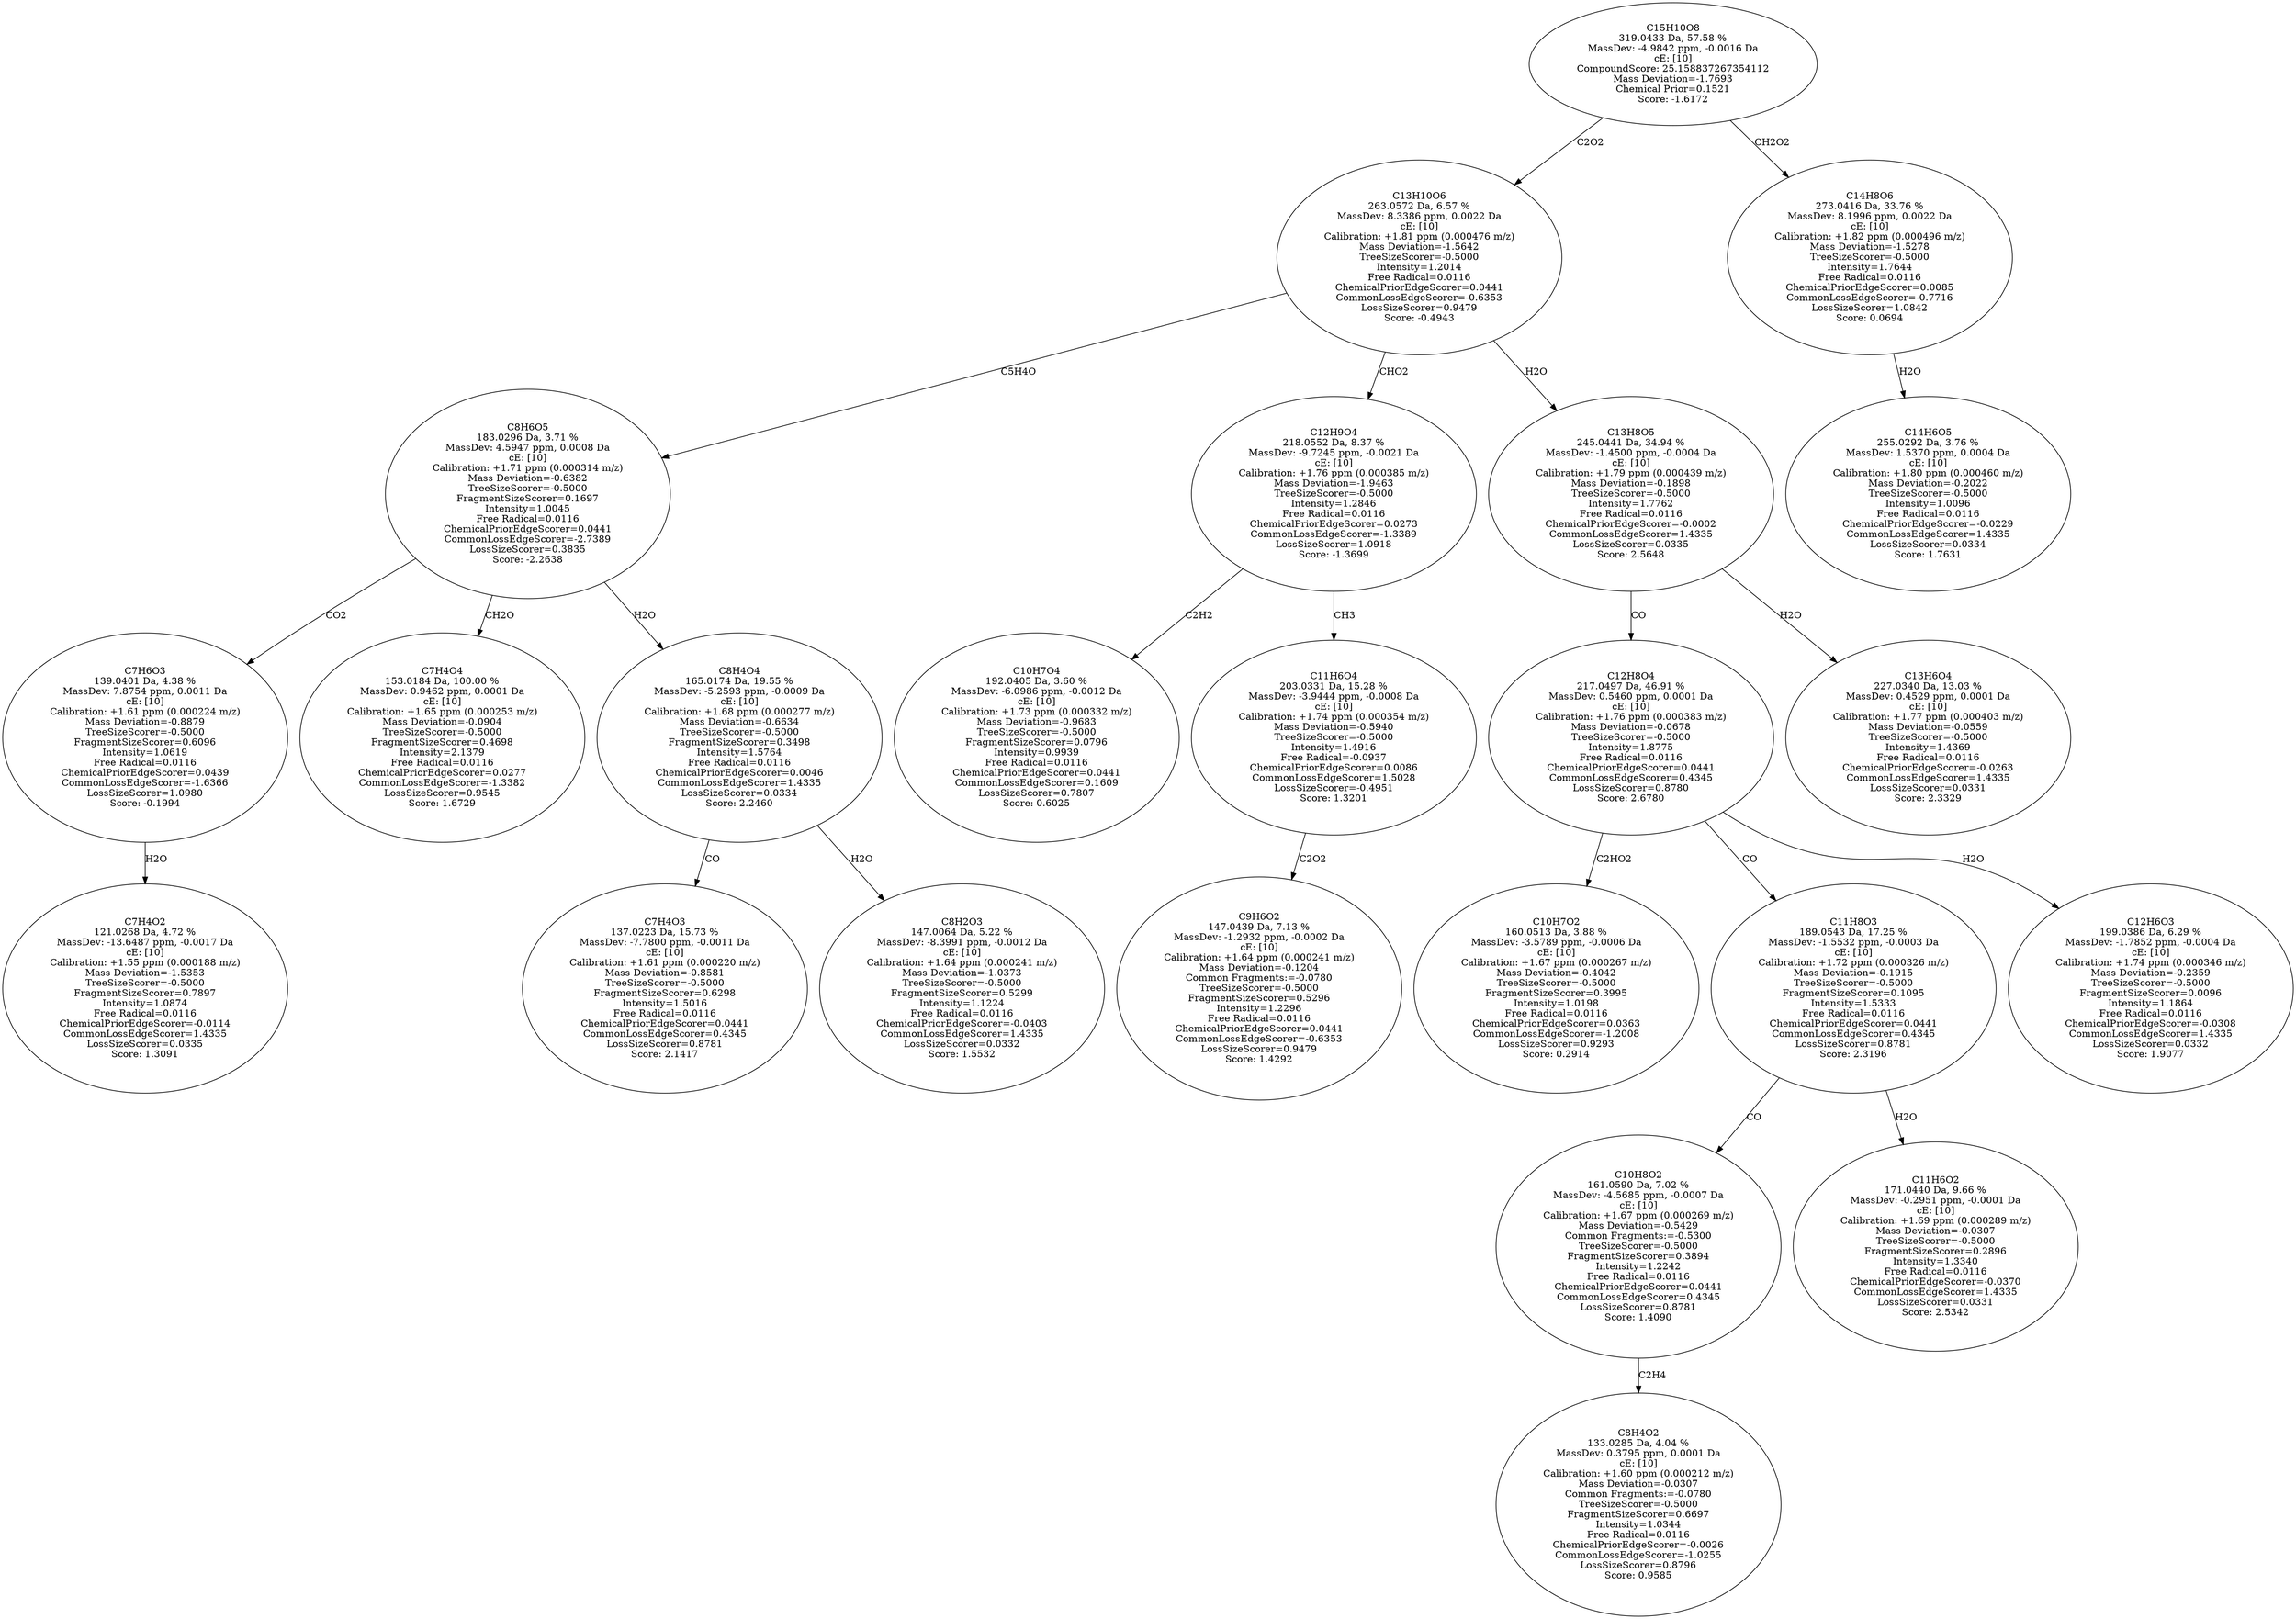 strict digraph {
v1 [label="C7H4O2\n121.0268 Da, 4.72 %\nMassDev: -13.6487 ppm, -0.0017 Da\ncE: [10]\nCalibration: +1.55 ppm (0.000188 m/z)\nMass Deviation=-1.5353\nTreeSizeScorer=-0.5000\nFragmentSizeScorer=0.7897\nIntensity=1.0874\nFree Radical=0.0116\nChemicalPriorEdgeScorer=-0.0114\nCommonLossEdgeScorer=1.4335\nLossSizeScorer=0.0335\nScore: 1.3091"];
v2 [label="C7H6O3\n139.0401 Da, 4.38 %\nMassDev: 7.8754 ppm, 0.0011 Da\ncE: [10]\nCalibration: +1.61 ppm (0.000224 m/z)\nMass Deviation=-0.8879\nTreeSizeScorer=-0.5000\nFragmentSizeScorer=0.6096\nIntensity=1.0619\nFree Radical=0.0116\nChemicalPriorEdgeScorer=0.0439\nCommonLossEdgeScorer=-1.6366\nLossSizeScorer=1.0980\nScore: -0.1994"];
v3 [label="C7H4O4\n153.0184 Da, 100.00 %\nMassDev: 0.9462 ppm, 0.0001 Da\ncE: [10]\nCalibration: +1.65 ppm (0.000253 m/z)\nMass Deviation=-0.0904\nTreeSizeScorer=-0.5000\nFragmentSizeScorer=0.4698\nIntensity=2.1379\nFree Radical=0.0116\nChemicalPriorEdgeScorer=0.0277\nCommonLossEdgeScorer=-1.3382\nLossSizeScorer=0.9545\nScore: 1.6729"];
v4 [label="C7H4O3\n137.0223 Da, 15.73 %\nMassDev: -7.7800 ppm, -0.0011 Da\ncE: [10]\nCalibration: +1.61 ppm (0.000220 m/z)\nMass Deviation=-0.8581\nTreeSizeScorer=-0.5000\nFragmentSizeScorer=0.6298\nIntensity=1.5016\nFree Radical=0.0116\nChemicalPriorEdgeScorer=0.0441\nCommonLossEdgeScorer=0.4345\nLossSizeScorer=0.8781\nScore: 2.1417"];
v5 [label="C8H2O3\n147.0064 Da, 5.22 %\nMassDev: -8.3991 ppm, -0.0012 Da\ncE: [10]\nCalibration: +1.64 ppm (0.000241 m/z)\nMass Deviation=-1.0373\nTreeSizeScorer=-0.5000\nFragmentSizeScorer=0.5299\nIntensity=1.1224\nFree Radical=0.0116\nChemicalPriorEdgeScorer=-0.0403\nCommonLossEdgeScorer=1.4335\nLossSizeScorer=0.0332\nScore: 1.5532"];
v6 [label="C8H4O4\n165.0174 Da, 19.55 %\nMassDev: -5.2593 ppm, -0.0009 Da\ncE: [10]\nCalibration: +1.68 ppm (0.000277 m/z)\nMass Deviation=-0.6634\nTreeSizeScorer=-0.5000\nFragmentSizeScorer=0.3498\nIntensity=1.5764\nFree Radical=0.0116\nChemicalPriorEdgeScorer=0.0046\nCommonLossEdgeScorer=1.4335\nLossSizeScorer=0.0334\nScore: 2.2460"];
v7 [label="C8H6O5\n183.0296 Da, 3.71 %\nMassDev: 4.5947 ppm, 0.0008 Da\ncE: [10]\nCalibration: +1.71 ppm (0.000314 m/z)\nMass Deviation=-0.6382\nTreeSizeScorer=-0.5000\nFragmentSizeScorer=0.1697\nIntensity=1.0045\nFree Radical=0.0116\nChemicalPriorEdgeScorer=0.0441\nCommonLossEdgeScorer=-2.7389\nLossSizeScorer=0.3835\nScore: -2.2638"];
v8 [label="C10H7O4\n192.0405 Da, 3.60 %\nMassDev: -6.0986 ppm, -0.0012 Da\ncE: [10]\nCalibration: +1.73 ppm (0.000332 m/z)\nMass Deviation=-0.9683\nTreeSizeScorer=-0.5000\nFragmentSizeScorer=0.0796\nIntensity=0.9939\nFree Radical=0.0116\nChemicalPriorEdgeScorer=0.0441\nCommonLossEdgeScorer=0.1609\nLossSizeScorer=0.7807\nScore: 0.6025"];
v9 [label="C9H6O2\n147.0439 Da, 7.13 %\nMassDev: -1.2932 ppm, -0.0002 Da\ncE: [10]\nCalibration: +1.64 ppm (0.000241 m/z)\nMass Deviation=-0.1204\nCommon Fragments:=-0.0780\nTreeSizeScorer=-0.5000\nFragmentSizeScorer=0.5296\nIntensity=1.2296\nFree Radical=0.0116\nChemicalPriorEdgeScorer=0.0441\nCommonLossEdgeScorer=-0.6353\nLossSizeScorer=0.9479\nScore: 1.4292"];
v10 [label="C11H6O4\n203.0331 Da, 15.28 %\nMassDev: -3.9444 ppm, -0.0008 Da\ncE: [10]\nCalibration: +1.74 ppm (0.000354 m/z)\nMass Deviation=-0.5940\nTreeSizeScorer=-0.5000\nIntensity=1.4916\nFree Radical=-0.0937\nChemicalPriorEdgeScorer=0.0086\nCommonLossEdgeScorer=1.5028\nLossSizeScorer=-0.4951\nScore: 1.3201"];
v11 [label="C12H9O4\n218.0552 Da, 8.37 %\nMassDev: -9.7245 ppm, -0.0021 Da\ncE: [10]\nCalibration: +1.76 ppm (0.000385 m/z)\nMass Deviation=-1.9463\nTreeSizeScorer=-0.5000\nIntensity=1.2846\nFree Radical=0.0116\nChemicalPriorEdgeScorer=0.0273\nCommonLossEdgeScorer=-1.3389\nLossSizeScorer=1.0918\nScore: -1.3699"];
v12 [label="C10H7O2\n160.0513 Da, 3.88 %\nMassDev: -3.5789 ppm, -0.0006 Da\ncE: [10]\nCalibration: +1.67 ppm (0.000267 m/z)\nMass Deviation=-0.4042\nTreeSizeScorer=-0.5000\nFragmentSizeScorer=0.3995\nIntensity=1.0198\nFree Radical=0.0116\nChemicalPriorEdgeScorer=0.0363\nCommonLossEdgeScorer=-1.2008\nLossSizeScorer=0.9293\nScore: 0.2914"];
v13 [label="C8H4O2\n133.0285 Da, 4.04 %\nMassDev: 0.3795 ppm, 0.0001 Da\ncE: [10]\nCalibration: +1.60 ppm (0.000212 m/z)\nMass Deviation=-0.0307\nCommon Fragments:=-0.0780\nTreeSizeScorer=-0.5000\nFragmentSizeScorer=0.6697\nIntensity=1.0344\nFree Radical=0.0116\nChemicalPriorEdgeScorer=-0.0026\nCommonLossEdgeScorer=-1.0255\nLossSizeScorer=0.8796\nScore: 0.9585"];
v14 [label="C10H8O2\n161.0590 Da, 7.02 %\nMassDev: -4.5685 ppm, -0.0007 Da\ncE: [10]\nCalibration: +1.67 ppm (0.000269 m/z)\nMass Deviation=-0.5429\nCommon Fragments:=-0.5300\nTreeSizeScorer=-0.5000\nFragmentSizeScorer=0.3894\nIntensity=1.2242\nFree Radical=0.0116\nChemicalPriorEdgeScorer=0.0441\nCommonLossEdgeScorer=0.4345\nLossSizeScorer=0.8781\nScore: 1.4090"];
v15 [label="C11H6O2\n171.0440 Da, 9.66 %\nMassDev: -0.2951 ppm, -0.0001 Da\ncE: [10]\nCalibration: +1.69 ppm (0.000289 m/z)\nMass Deviation=-0.0307\nTreeSizeScorer=-0.5000\nFragmentSizeScorer=0.2896\nIntensity=1.3340\nFree Radical=0.0116\nChemicalPriorEdgeScorer=-0.0370\nCommonLossEdgeScorer=1.4335\nLossSizeScorer=0.0331\nScore: 2.5342"];
v16 [label="C11H8O3\n189.0543 Da, 17.25 %\nMassDev: -1.5532 ppm, -0.0003 Da\ncE: [10]\nCalibration: +1.72 ppm (0.000326 m/z)\nMass Deviation=-0.1915\nTreeSizeScorer=-0.5000\nFragmentSizeScorer=0.1095\nIntensity=1.5333\nFree Radical=0.0116\nChemicalPriorEdgeScorer=0.0441\nCommonLossEdgeScorer=0.4345\nLossSizeScorer=0.8781\nScore: 2.3196"];
v17 [label="C12H6O3\n199.0386 Da, 6.29 %\nMassDev: -1.7852 ppm, -0.0004 Da\ncE: [10]\nCalibration: +1.74 ppm (0.000346 m/z)\nMass Deviation=-0.2359\nTreeSizeScorer=-0.5000\nFragmentSizeScorer=0.0096\nIntensity=1.1864\nFree Radical=0.0116\nChemicalPriorEdgeScorer=-0.0308\nCommonLossEdgeScorer=1.4335\nLossSizeScorer=0.0332\nScore: 1.9077"];
v18 [label="C12H8O4\n217.0497 Da, 46.91 %\nMassDev: 0.5460 ppm, 0.0001 Da\ncE: [10]\nCalibration: +1.76 ppm (0.000383 m/z)\nMass Deviation=-0.0678\nTreeSizeScorer=-0.5000\nIntensity=1.8775\nFree Radical=0.0116\nChemicalPriorEdgeScorer=0.0441\nCommonLossEdgeScorer=0.4345\nLossSizeScorer=0.8780\nScore: 2.6780"];
v19 [label="C13H6O4\n227.0340 Da, 13.03 %\nMassDev: 0.4529 ppm, 0.0001 Da\ncE: [10]\nCalibration: +1.77 ppm (0.000403 m/z)\nMass Deviation=-0.0559\nTreeSizeScorer=-0.5000\nIntensity=1.4369\nFree Radical=0.0116\nChemicalPriorEdgeScorer=-0.0263\nCommonLossEdgeScorer=1.4335\nLossSizeScorer=0.0331\nScore: 2.3329"];
v20 [label="C13H8O5\n245.0441 Da, 34.94 %\nMassDev: -1.4500 ppm, -0.0004 Da\ncE: [10]\nCalibration: +1.79 ppm (0.000439 m/z)\nMass Deviation=-0.1898\nTreeSizeScorer=-0.5000\nIntensity=1.7762\nFree Radical=0.0116\nChemicalPriorEdgeScorer=-0.0002\nCommonLossEdgeScorer=1.4335\nLossSizeScorer=0.0335\nScore: 2.5648"];
v21 [label="C13H10O6\n263.0572 Da, 6.57 %\nMassDev: 8.3386 ppm, 0.0022 Da\ncE: [10]\nCalibration: +1.81 ppm (0.000476 m/z)\nMass Deviation=-1.5642\nTreeSizeScorer=-0.5000\nIntensity=1.2014\nFree Radical=0.0116\nChemicalPriorEdgeScorer=0.0441\nCommonLossEdgeScorer=-0.6353\nLossSizeScorer=0.9479\nScore: -0.4943"];
v22 [label="C14H6O5\n255.0292 Da, 3.76 %\nMassDev: 1.5370 ppm, 0.0004 Da\ncE: [10]\nCalibration: +1.80 ppm (0.000460 m/z)\nMass Deviation=-0.2022\nTreeSizeScorer=-0.5000\nIntensity=1.0096\nFree Radical=0.0116\nChemicalPriorEdgeScorer=-0.0229\nCommonLossEdgeScorer=1.4335\nLossSizeScorer=0.0334\nScore: 1.7631"];
v23 [label="C14H8O6\n273.0416 Da, 33.76 %\nMassDev: 8.1996 ppm, 0.0022 Da\ncE: [10]\nCalibration: +1.82 ppm (0.000496 m/z)\nMass Deviation=-1.5278\nTreeSizeScorer=-0.5000\nIntensity=1.7644\nFree Radical=0.0116\nChemicalPriorEdgeScorer=0.0085\nCommonLossEdgeScorer=-0.7716\nLossSizeScorer=1.0842\nScore: 0.0694"];
v24 [label="C15H10O8\n319.0433 Da, 57.58 %\nMassDev: -4.9842 ppm, -0.0016 Da\ncE: [10]\nCompoundScore: 25.158837267354112\nMass Deviation=-1.7693\nChemical Prior=0.1521\nScore: -1.6172"];
v2 -> v1 [label="H2O"];
v7 -> v2 [label="CO2"];
v7 -> v3 [label="CH2O"];
v6 -> v4 [label="CO"];
v6 -> v5 [label="H2O"];
v7 -> v6 [label="H2O"];
v21 -> v7 [label="C5H4O"];
v11 -> v8 [label="C2H2"];
v10 -> v9 [label="C2O2"];
v11 -> v10 [label="CH3"];
v21 -> v11 [label="CHO2"];
v18 -> v12 [label="C2HO2"];
v14 -> v13 [label="C2H4"];
v16 -> v14 [label="CO"];
v16 -> v15 [label="H2O"];
v18 -> v16 [label="CO"];
v18 -> v17 [label="H2O"];
v20 -> v18 [label="CO"];
v20 -> v19 [label="H2O"];
v21 -> v20 [label="H2O"];
v24 -> v21 [label="C2O2"];
v23 -> v22 [label="H2O"];
v24 -> v23 [label="CH2O2"];
}
